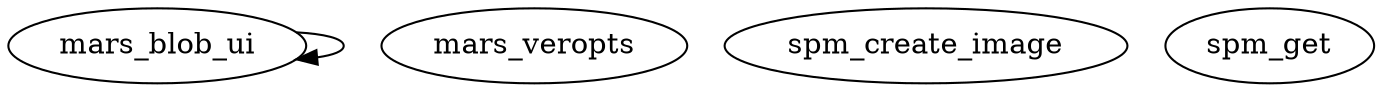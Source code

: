 /* Created by mdot for Matlab */
digraph m2html {
  mars_blob_ui -> mars_blob_ui;

  mars_blob_ui [URL="mars_blob_ui.html"];
  mars_veropts [URL="mars_veropts.html"];
  spm_create_image [URL="spm_create_image.html"];
  spm_get [URL="spm_get.html"];
}